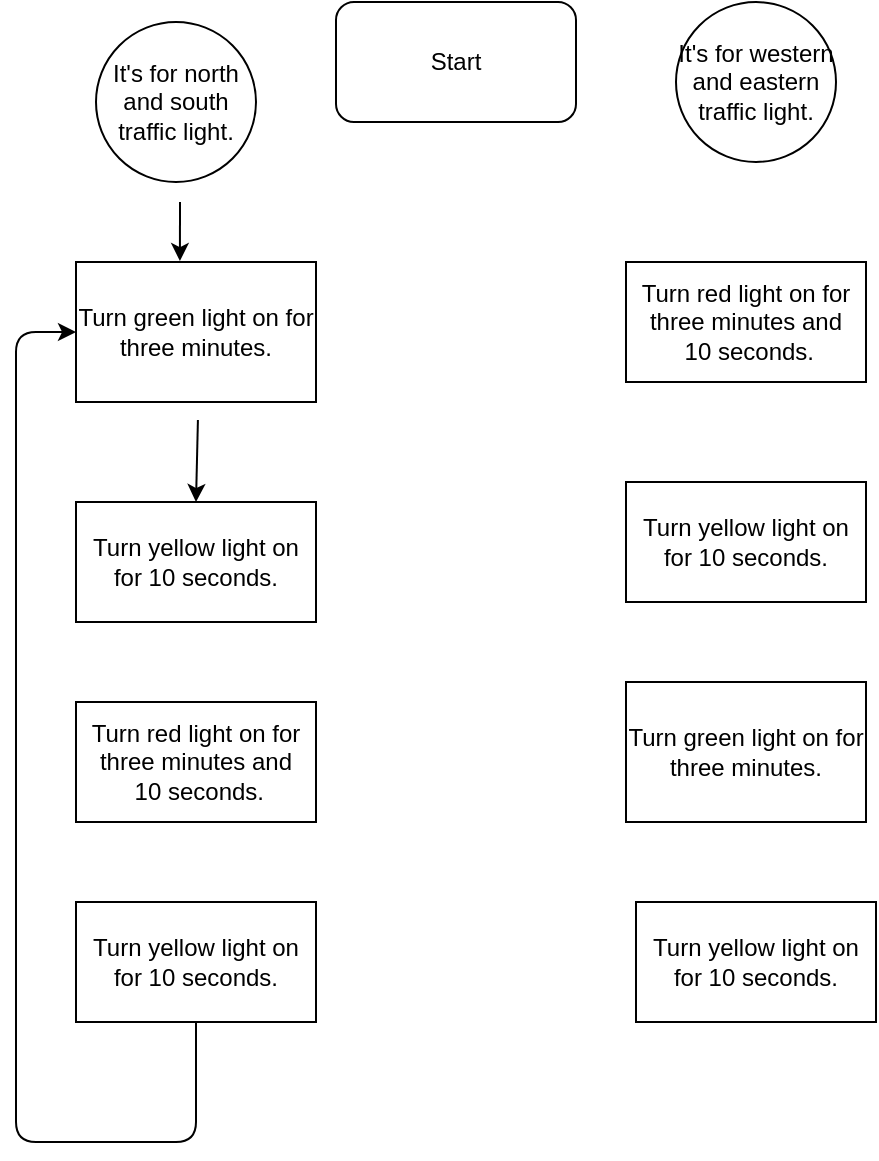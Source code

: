 <mxfile>
    <diagram id="Pc5C73rrX1-zRQpe6xOV" name="ページ1">
        <mxGraphModel dx="652" dy="622" grid="1" gridSize="10" guides="1" tooltips="1" connect="1" arrows="1" fold="1" page="1" pageScale="1" pageWidth="850" pageHeight="1100" math="0" shadow="0">
            <root>
                <mxCell id="0"/>
                <mxCell id="1" parent="0"/>
                <mxCell id="2" value="Start" style="rounded=1;whiteSpace=wrap;html=1;" vertex="1" parent="1">
                    <mxGeometry x="280" y="60" width="120" height="60" as="geometry"/>
                </mxCell>
                <mxCell id="5" value="Turn green light on for three minutes." style="rounded=0;whiteSpace=wrap;html=1;" vertex="1" parent="1">
                    <mxGeometry x="150" y="190" width="120" height="70" as="geometry"/>
                </mxCell>
                <mxCell id="6" value="Turn red light on for three minutes and&lt;br&gt;&amp;nbsp;10 seconds." style="rounded=0;whiteSpace=wrap;html=1;" vertex="1" parent="1">
                    <mxGeometry x="425" y="190" width="120" height="60" as="geometry"/>
                </mxCell>
                <mxCell id="7" value="It's for north and south traffic light." style="ellipse;whiteSpace=wrap;html=1;aspect=fixed;" vertex="1" parent="1">
                    <mxGeometry x="160" y="70" width="80" height="80" as="geometry"/>
                </mxCell>
                <mxCell id="8" value="It's for western and eastern traffic light." style="ellipse;whiteSpace=wrap;html=1;aspect=fixed;" vertex="1" parent="1">
                    <mxGeometry x="450" y="60" width="80" height="80" as="geometry"/>
                </mxCell>
                <mxCell id="9" value="Turn yellow light on for 10 seconds." style="rounded=0;whiteSpace=wrap;html=1;" vertex="1" parent="1">
                    <mxGeometry x="150" y="310" width="120" height="60" as="geometry"/>
                </mxCell>
                <mxCell id="11" value="&lt;span&gt;Turn yellow light on for 10 seconds.&lt;/span&gt;" style="rounded=0;whiteSpace=wrap;html=1;" vertex="1" parent="1">
                    <mxGeometry x="425" y="300" width="120" height="60" as="geometry"/>
                </mxCell>
                <mxCell id="12" style="edgeStyle=orthogonalEdgeStyle;rounded=0;orthogonalLoop=1;jettySize=auto;html=1;exitX=0.5;exitY=1;exitDx=0;exitDy=0;" edge="1" parent="1" source="9" target="9">
                    <mxGeometry relative="1" as="geometry"/>
                </mxCell>
                <mxCell id="13" value="Turn red light on for three minutes and&lt;br&gt;&amp;nbsp;10 seconds." style="rounded=0;whiteSpace=wrap;html=1;" vertex="1" parent="1">
                    <mxGeometry x="150" y="410" width="120" height="60" as="geometry"/>
                </mxCell>
                <mxCell id="14" value="Turn green light on for three minutes." style="rounded=0;whiteSpace=wrap;html=1;" vertex="1" parent="1">
                    <mxGeometry x="425" y="400" width="120" height="70" as="geometry"/>
                </mxCell>
                <mxCell id="15" value="Turn yellow light on for 10 seconds." style="rounded=0;whiteSpace=wrap;html=1;" vertex="1" parent="1">
                    <mxGeometry x="150" y="510" width="120" height="60" as="geometry"/>
                </mxCell>
                <mxCell id="16" value="Turn yellow light on for 10 seconds." style="rounded=0;whiteSpace=wrap;html=1;" vertex="1" parent="1">
                    <mxGeometry x="430" y="510" width="120" height="60" as="geometry"/>
                </mxCell>
                <mxCell id="17" value="" style="endArrow=classic;html=1;entryX=0.433;entryY=-0.007;entryDx=0;entryDy=0;entryPerimeter=0;" edge="1" parent="1" target="5">
                    <mxGeometry width="50" height="50" relative="1" as="geometry">
                        <mxPoint x="202" y="160" as="sourcePoint"/>
                        <mxPoint x="360" y="370" as="targetPoint"/>
                    </mxGeometry>
                </mxCell>
                <mxCell id="18" value="" style="endArrow=classic;html=1;exitX=0.508;exitY=1.129;exitDx=0;exitDy=0;exitPerimeter=0;entryX=0.5;entryY=0;entryDx=0;entryDy=0;" edge="1" parent="1" source="5" target="9">
                    <mxGeometry width="50" height="50" relative="1" as="geometry">
                        <mxPoint x="360" y="300" as="sourcePoint"/>
                        <mxPoint x="410" y="250" as="targetPoint"/>
                    </mxGeometry>
                </mxCell>
                <mxCell id="19" value="" style="endArrow=classic;html=1;exitX=0.5;exitY=1;exitDx=0;exitDy=0;entryX=0;entryY=0.5;entryDx=0;entryDy=0;" edge="1" parent="1" source="15" target="5">
                    <mxGeometry width="50" height="50" relative="1" as="geometry">
                        <mxPoint x="360" y="380" as="sourcePoint"/>
                        <mxPoint x="210" y="733" as="targetPoint"/>
                        <Array as="points">
                            <mxPoint x="210" y="630"/>
                            <mxPoint x="120" y="630"/>
                            <mxPoint x="120" y="225"/>
                        </Array>
                    </mxGeometry>
                </mxCell>
            </root>
        </mxGraphModel>
    </diagram>
</mxfile>